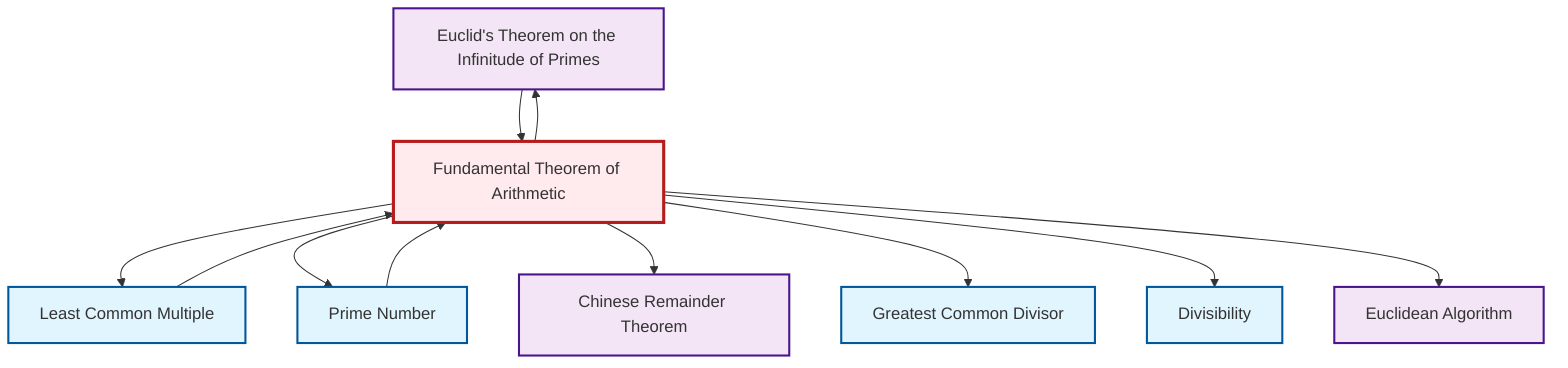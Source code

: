 graph TD
    classDef definition fill:#e1f5fe,stroke:#01579b,stroke-width:2px
    classDef theorem fill:#f3e5f5,stroke:#4a148c,stroke-width:2px
    classDef axiom fill:#fff3e0,stroke:#e65100,stroke-width:2px
    classDef example fill:#e8f5e9,stroke:#1b5e20,stroke-width:2px
    classDef current fill:#ffebee,stroke:#b71c1c,stroke-width:3px
    thm-euclid-infinitude-primes["Euclid's Theorem on the Infinitude of Primes"]:::theorem
    def-lcm["Least Common Multiple"]:::definition
    def-prime["Prime Number"]:::definition
    def-divisibility["Divisibility"]:::definition
    thm-fundamental-arithmetic["Fundamental Theorem of Arithmetic"]:::theorem
    def-gcd["Greatest Common Divisor"]:::definition
    thm-chinese-remainder["Chinese Remainder Theorem"]:::theorem
    thm-euclidean-algorithm["Euclidean Algorithm"]:::theorem
    thm-fundamental-arithmetic --> def-lcm
    def-prime --> thm-fundamental-arithmetic
    thm-fundamental-arithmetic --> def-prime
    thm-euclid-infinitude-primes --> thm-fundamental-arithmetic
    thm-fundamental-arithmetic --> thm-chinese-remainder
    thm-fundamental-arithmetic --> def-gcd
    thm-fundamental-arithmetic --> def-divisibility
    thm-fundamental-arithmetic --> thm-euclidean-algorithm
    def-lcm --> thm-fundamental-arithmetic
    thm-fundamental-arithmetic --> thm-euclid-infinitude-primes
    class thm-fundamental-arithmetic current